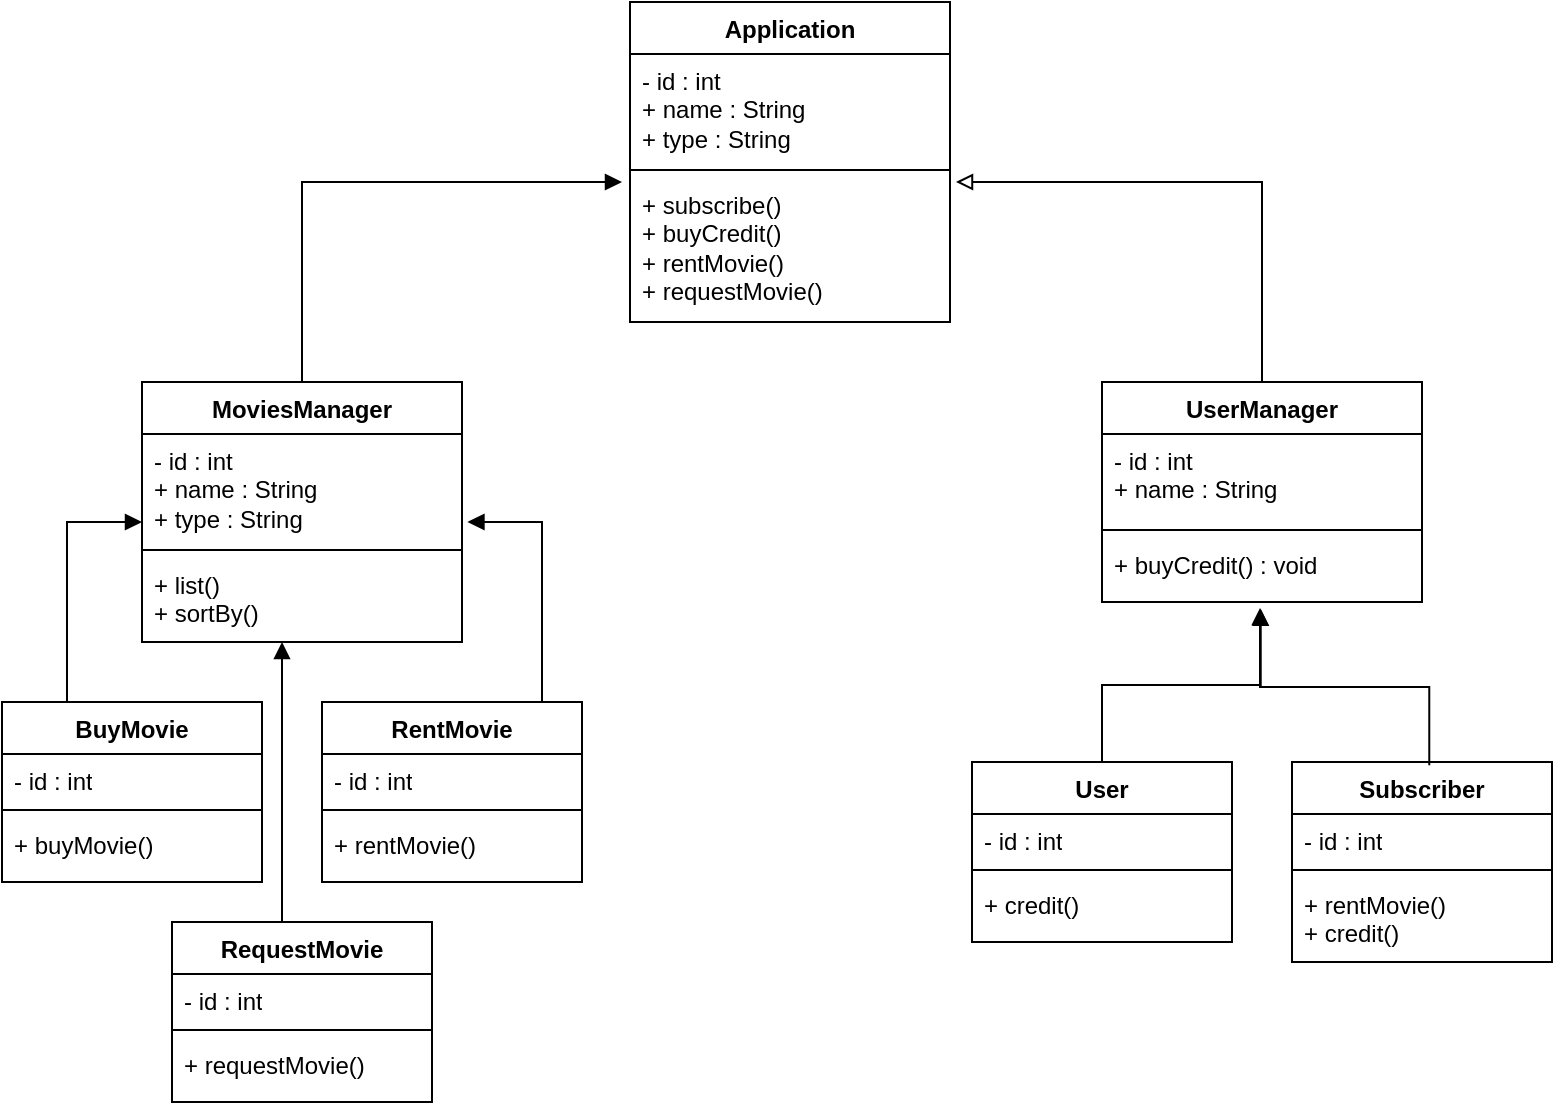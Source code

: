 <mxfile version="21.5.2" type="github">
  <diagram name="Sayfa -1" id="B3HJW1qY4KNnV15-LGAk">
    <mxGraphModel dx="1400" dy="764" grid="1" gridSize="10" guides="1" tooltips="1" connect="1" arrows="1" fold="1" page="1" pageScale="1" pageWidth="827" pageHeight="1169" math="0" shadow="0">
      <root>
        <mxCell id="0" />
        <mxCell id="1" parent="0" />
        <mxCell id="rTVXP2xnwA0jdafpRIUu-1" value="Application" style="swimlane;fontStyle=1;align=center;verticalAlign=top;childLayout=stackLayout;horizontal=1;startSize=26;horizontalStack=0;resizeParent=1;resizeParentMax=0;resizeLast=0;collapsible=1;marginBottom=0;whiteSpace=wrap;html=1;" vertex="1" parent="1">
          <mxGeometry x="334" y="60" width="160" height="160" as="geometry" />
        </mxCell>
        <mxCell id="rTVXP2xnwA0jdafpRIUu-2" value="- id : int&lt;br&gt;+ name : String&lt;br&gt;+ type : String" style="text;strokeColor=none;fillColor=none;align=left;verticalAlign=top;spacingLeft=4;spacingRight=4;overflow=hidden;rotatable=0;points=[[0,0.5],[1,0.5]];portConstraint=eastwest;whiteSpace=wrap;html=1;" vertex="1" parent="rTVXP2xnwA0jdafpRIUu-1">
          <mxGeometry y="26" width="160" height="54" as="geometry" />
        </mxCell>
        <mxCell id="rTVXP2xnwA0jdafpRIUu-3" value="" style="line;strokeWidth=1;fillColor=none;align=left;verticalAlign=middle;spacingTop=-1;spacingLeft=3;spacingRight=3;rotatable=0;labelPosition=right;points=[];portConstraint=eastwest;strokeColor=inherit;" vertex="1" parent="rTVXP2xnwA0jdafpRIUu-1">
          <mxGeometry y="80" width="160" height="8" as="geometry" />
        </mxCell>
        <mxCell id="rTVXP2xnwA0jdafpRIUu-4" value="+ subscribe()&lt;br&gt;+ buyCredit()&lt;br&gt;+ rentMovie()&lt;br&gt;+ requestMovie()" style="text;strokeColor=none;fillColor=none;align=left;verticalAlign=top;spacingLeft=4;spacingRight=4;overflow=hidden;rotatable=0;points=[[0,0.5],[1,0.5]];portConstraint=eastwest;whiteSpace=wrap;html=1;" vertex="1" parent="rTVXP2xnwA0jdafpRIUu-1">
          <mxGeometry y="88" width="160" height="72" as="geometry" />
        </mxCell>
        <mxCell id="rTVXP2xnwA0jdafpRIUu-5" value="MoviesManager" style="swimlane;fontStyle=1;align=center;verticalAlign=top;childLayout=stackLayout;horizontal=1;startSize=26;horizontalStack=0;resizeParent=1;resizeParentMax=0;resizeLast=0;collapsible=1;marginBottom=0;whiteSpace=wrap;html=1;" vertex="1" parent="1">
          <mxGeometry x="90" y="250" width="160" height="130" as="geometry" />
        </mxCell>
        <mxCell id="rTVXP2xnwA0jdafpRIUu-6" value="- id : int&lt;br&gt;+ name : String&lt;br&gt;+ type : String" style="text;strokeColor=none;fillColor=none;align=left;verticalAlign=top;spacingLeft=4;spacingRight=4;overflow=hidden;rotatable=0;points=[[0,0.5],[1,0.5]];portConstraint=eastwest;whiteSpace=wrap;html=1;" vertex="1" parent="rTVXP2xnwA0jdafpRIUu-5">
          <mxGeometry y="26" width="160" height="54" as="geometry" />
        </mxCell>
        <mxCell id="rTVXP2xnwA0jdafpRIUu-7" value="" style="line;strokeWidth=1;fillColor=none;align=left;verticalAlign=middle;spacingTop=-1;spacingLeft=3;spacingRight=3;rotatable=0;labelPosition=right;points=[];portConstraint=eastwest;strokeColor=inherit;" vertex="1" parent="rTVXP2xnwA0jdafpRIUu-5">
          <mxGeometry y="80" width="160" height="8" as="geometry" />
        </mxCell>
        <mxCell id="rTVXP2xnwA0jdafpRIUu-8" value="+ list()&lt;br&gt;+ sortBy()" style="text;strokeColor=none;fillColor=none;align=left;verticalAlign=top;spacingLeft=4;spacingRight=4;overflow=hidden;rotatable=0;points=[[0,0.5],[1,0.5]];portConstraint=eastwest;whiteSpace=wrap;html=1;" vertex="1" parent="rTVXP2xnwA0jdafpRIUu-5">
          <mxGeometry y="88" width="160" height="42" as="geometry" />
        </mxCell>
        <mxCell id="rTVXP2xnwA0jdafpRIUu-9" value="UserManager" style="swimlane;fontStyle=1;align=center;verticalAlign=top;childLayout=stackLayout;horizontal=1;startSize=26;horizontalStack=0;resizeParent=1;resizeParentMax=0;resizeLast=0;collapsible=1;marginBottom=0;whiteSpace=wrap;html=1;" vertex="1" parent="1">
          <mxGeometry x="570" y="250" width="160" height="110" as="geometry" />
        </mxCell>
        <mxCell id="rTVXP2xnwA0jdafpRIUu-10" value="- id : int&lt;br&gt;+ name : String" style="text;strokeColor=none;fillColor=none;align=left;verticalAlign=top;spacingLeft=4;spacingRight=4;overflow=hidden;rotatable=0;points=[[0,0.5],[1,0.5]];portConstraint=eastwest;whiteSpace=wrap;html=1;" vertex="1" parent="rTVXP2xnwA0jdafpRIUu-9">
          <mxGeometry y="26" width="160" height="44" as="geometry" />
        </mxCell>
        <mxCell id="rTVXP2xnwA0jdafpRIUu-11" value="" style="line;strokeWidth=1;fillColor=none;align=left;verticalAlign=middle;spacingTop=-1;spacingLeft=3;spacingRight=3;rotatable=0;labelPosition=right;points=[];portConstraint=eastwest;strokeColor=inherit;" vertex="1" parent="rTVXP2xnwA0jdafpRIUu-9">
          <mxGeometry y="70" width="160" height="8" as="geometry" />
        </mxCell>
        <mxCell id="rTVXP2xnwA0jdafpRIUu-12" value="+ buyCredit() : void" style="text;strokeColor=none;fillColor=none;align=left;verticalAlign=top;spacingLeft=4;spacingRight=4;overflow=hidden;rotatable=0;points=[[0,0.5],[1,0.5]];portConstraint=eastwest;whiteSpace=wrap;html=1;" vertex="1" parent="rTVXP2xnwA0jdafpRIUu-9">
          <mxGeometry y="78" width="160" height="32" as="geometry" />
        </mxCell>
        <mxCell id="rTVXP2xnwA0jdafpRIUu-14" value="BuyMovie" style="swimlane;fontStyle=1;align=center;verticalAlign=top;childLayout=stackLayout;horizontal=1;startSize=26;horizontalStack=0;resizeParent=1;resizeParentMax=0;resizeLast=0;collapsible=1;marginBottom=0;whiteSpace=wrap;html=1;" vertex="1" parent="1">
          <mxGeometry x="20" y="410" width="130" height="90" as="geometry" />
        </mxCell>
        <mxCell id="rTVXP2xnwA0jdafpRIUu-15" value="- id : int" style="text;strokeColor=none;fillColor=none;align=left;verticalAlign=top;spacingLeft=4;spacingRight=4;overflow=hidden;rotatable=0;points=[[0,0.5],[1,0.5]];portConstraint=eastwest;whiteSpace=wrap;html=1;" vertex="1" parent="rTVXP2xnwA0jdafpRIUu-14">
          <mxGeometry y="26" width="130" height="24" as="geometry" />
        </mxCell>
        <mxCell id="rTVXP2xnwA0jdafpRIUu-16" value="" style="line;strokeWidth=1;fillColor=none;align=left;verticalAlign=middle;spacingTop=-1;spacingLeft=3;spacingRight=3;rotatable=0;labelPosition=right;points=[];portConstraint=eastwest;strokeColor=inherit;" vertex="1" parent="rTVXP2xnwA0jdafpRIUu-14">
          <mxGeometry y="50" width="130" height="8" as="geometry" />
        </mxCell>
        <mxCell id="rTVXP2xnwA0jdafpRIUu-17" value="+ buyMovie()" style="text;strokeColor=none;fillColor=none;align=left;verticalAlign=top;spacingLeft=4;spacingRight=4;overflow=hidden;rotatable=0;points=[[0,0.5],[1,0.5]];portConstraint=eastwest;whiteSpace=wrap;html=1;" vertex="1" parent="rTVXP2xnwA0jdafpRIUu-14">
          <mxGeometry y="58" width="130" height="32" as="geometry" />
        </mxCell>
        <mxCell id="rTVXP2xnwA0jdafpRIUu-18" value="RentMovie" style="swimlane;fontStyle=1;align=center;verticalAlign=top;childLayout=stackLayout;horizontal=1;startSize=26;horizontalStack=0;resizeParent=1;resizeParentMax=0;resizeLast=0;collapsible=1;marginBottom=0;whiteSpace=wrap;html=1;" vertex="1" parent="1">
          <mxGeometry x="180" y="410" width="130" height="90" as="geometry" />
        </mxCell>
        <mxCell id="rTVXP2xnwA0jdafpRIUu-19" value="- id : int" style="text;strokeColor=none;fillColor=none;align=left;verticalAlign=top;spacingLeft=4;spacingRight=4;overflow=hidden;rotatable=0;points=[[0,0.5],[1,0.5]];portConstraint=eastwest;whiteSpace=wrap;html=1;" vertex="1" parent="rTVXP2xnwA0jdafpRIUu-18">
          <mxGeometry y="26" width="130" height="24" as="geometry" />
        </mxCell>
        <mxCell id="rTVXP2xnwA0jdafpRIUu-20" value="" style="line;strokeWidth=1;fillColor=none;align=left;verticalAlign=middle;spacingTop=-1;spacingLeft=3;spacingRight=3;rotatable=0;labelPosition=right;points=[];portConstraint=eastwest;strokeColor=inherit;" vertex="1" parent="rTVXP2xnwA0jdafpRIUu-18">
          <mxGeometry y="50" width="130" height="8" as="geometry" />
        </mxCell>
        <mxCell id="rTVXP2xnwA0jdafpRIUu-21" value="+ rentMovie()" style="text;strokeColor=none;fillColor=none;align=left;verticalAlign=top;spacingLeft=4;spacingRight=4;overflow=hidden;rotatable=0;points=[[0,0.5],[1,0.5]];portConstraint=eastwest;whiteSpace=wrap;html=1;" vertex="1" parent="rTVXP2xnwA0jdafpRIUu-18">
          <mxGeometry y="58" width="130" height="32" as="geometry" />
        </mxCell>
        <mxCell id="rTVXP2xnwA0jdafpRIUu-22" value="User" style="swimlane;fontStyle=1;align=center;verticalAlign=top;childLayout=stackLayout;horizontal=1;startSize=26;horizontalStack=0;resizeParent=1;resizeParentMax=0;resizeLast=0;collapsible=1;marginBottom=0;whiteSpace=wrap;html=1;" vertex="1" parent="1">
          <mxGeometry x="505" y="440" width="130" height="90" as="geometry" />
        </mxCell>
        <mxCell id="rTVXP2xnwA0jdafpRIUu-23" value="- id : int" style="text;strokeColor=none;fillColor=none;align=left;verticalAlign=top;spacingLeft=4;spacingRight=4;overflow=hidden;rotatable=0;points=[[0,0.5],[1,0.5]];portConstraint=eastwest;whiteSpace=wrap;html=1;" vertex="1" parent="rTVXP2xnwA0jdafpRIUu-22">
          <mxGeometry y="26" width="130" height="24" as="geometry" />
        </mxCell>
        <mxCell id="rTVXP2xnwA0jdafpRIUu-24" value="" style="line;strokeWidth=1;fillColor=none;align=left;verticalAlign=middle;spacingTop=-1;spacingLeft=3;spacingRight=3;rotatable=0;labelPosition=right;points=[];portConstraint=eastwest;strokeColor=inherit;" vertex="1" parent="rTVXP2xnwA0jdafpRIUu-22">
          <mxGeometry y="50" width="130" height="8" as="geometry" />
        </mxCell>
        <mxCell id="rTVXP2xnwA0jdafpRIUu-25" value="+ credit()" style="text;strokeColor=none;fillColor=none;align=left;verticalAlign=top;spacingLeft=4;spacingRight=4;overflow=hidden;rotatable=0;points=[[0,0.5],[1,0.5]];portConstraint=eastwest;whiteSpace=wrap;html=1;" vertex="1" parent="rTVXP2xnwA0jdafpRIUu-22">
          <mxGeometry y="58" width="130" height="32" as="geometry" />
        </mxCell>
        <mxCell id="rTVXP2xnwA0jdafpRIUu-26" value="Subscriber" style="swimlane;fontStyle=1;align=center;verticalAlign=top;childLayout=stackLayout;horizontal=1;startSize=26;horizontalStack=0;resizeParent=1;resizeParentMax=0;resizeLast=0;collapsible=1;marginBottom=0;whiteSpace=wrap;html=1;" vertex="1" parent="1">
          <mxGeometry x="665" y="440" width="130" height="100" as="geometry" />
        </mxCell>
        <mxCell id="rTVXP2xnwA0jdafpRIUu-27" value="- id : int" style="text;strokeColor=none;fillColor=none;align=left;verticalAlign=top;spacingLeft=4;spacingRight=4;overflow=hidden;rotatable=0;points=[[0,0.5],[1,0.5]];portConstraint=eastwest;whiteSpace=wrap;html=1;" vertex="1" parent="rTVXP2xnwA0jdafpRIUu-26">
          <mxGeometry y="26" width="130" height="24" as="geometry" />
        </mxCell>
        <mxCell id="rTVXP2xnwA0jdafpRIUu-28" value="" style="line;strokeWidth=1;fillColor=none;align=left;verticalAlign=middle;spacingTop=-1;spacingLeft=3;spacingRight=3;rotatable=0;labelPosition=right;points=[];portConstraint=eastwest;strokeColor=inherit;" vertex="1" parent="rTVXP2xnwA0jdafpRIUu-26">
          <mxGeometry y="50" width="130" height="8" as="geometry" />
        </mxCell>
        <mxCell id="rTVXP2xnwA0jdafpRIUu-29" value="+ rentMovie()&lt;br&gt;+ credit()" style="text;strokeColor=none;fillColor=none;align=left;verticalAlign=top;spacingLeft=4;spacingRight=4;overflow=hidden;rotatable=0;points=[[0,0.5],[1,0.5]];portConstraint=eastwest;whiteSpace=wrap;html=1;" vertex="1" parent="rTVXP2xnwA0jdafpRIUu-26">
          <mxGeometry y="58" width="130" height="42" as="geometry" />
        </mxCell>
        <mxCell id="rTVXP2xnwA0jdafpRIUu-30" value="RequestMovie" style="swimlane;fontStyle=1;align=center;verticalAlign=top;childLayout=stackLayout;horizontal=1;startSize=26;horizontalStack=0;resizeParent=1;resizeParentMax=0;resizeLast=0;collapsible=1;marginBottom=0;whiteSpace=wrap;html=1;" vertex="1" parent="1">
          <mxGeometry x="105" y="520" width="130" height="90" as="geometry" />
        </mxCell>
        <mxCell id="rTVXP2xnwA0jdafpRIUu-31" value="- id : int" style="text;strokeColor=none;fillColor=none;align=left;verticalAlign=top;spacingLeft=4;spacingRight=4;overflow=hidden;rotatable=0;points=[[0,0.5],[1,0.5]];portConstraint=eastwest;whiteSpace=wrap;html=1;" vertex="1" parent="rTVXP2xnwA0jdafpRIUu-30">
          <mxGeometry y="26" width="130" height="24" as="geometry" />
        </mxCell>
        <mxCell id="rTVXP2xnwA0jdafpRIUu-32" value="" style="line;strokeWidth=1;fillColor=none;align=left;verticalAlign=middle;spacingTop=-1;spacingLeft=3;spacingRight=3;rotatable=0;labelPosition=right;points=[];portConstraint=eastwest;strokeColor=inherit;" vertex="1" parent="rTVXP2xnwA0jdafpRIUu-30">
          <mxGeometry y="50" width="130" height="8" as="geometry" />
        </mxCell>
        <mxCell id="rTVXP2xnwA0jdafpRIUu-33" value="+ requestMovie()" style="text;strokeColor=none;fillColor=none;align=left;verticalAlign=top;spacingLeft=4;spacingRight=4;overflow=hidden;rotatable=0;points=[[0,0.5],[1,0.5]];portConstraint=eastwest;whiteSpace=wrap;html=1;" vertex="1" parent="rTVXP2xnwA0jdafpRIUu-30">
          <mxGeometry y="58" width="130" height="32" as="geometry" />
        </mxCell>
        <mxCell id="rTVXP2xnwA0jdafpRIUu-34" value="" style="html=1;verticalAlign=bottom;endArrow=block;edgeStyle=elbowEdgeStyle;elbow=vertical;curved=0;rounded=0;exitX=0.5;exitY=0;exitDx=0;exitDy=0;entryX=-0.025;entryY=0.028;entryDx=0;entryDy=0;entryPerimeter=0;" edge="1" parent="1" source="rTVXP2xnwA0jdafpRIUu-5" target="rTVXP2xnwA0jdafpRIUu-4">
          <mxGeometry width="80" relative="1" as="geometry">
            <mxPoint x="270" y="310" as="sourcePoint" />
            <mxPoint x="350" y="310" as="targetPoint" />
            <Array as="points">
              <mxPoint x="250" y="150" />
            </Array>
          </mxGeometry>
        </mxCell>
        <mxCell id="rTVXP2xnwA0jdafpRIUu-35" value="" style="html=1;verticalAlign=bottom;endArrow=block;edgeStyle=elbowEdgeStyle;elbow=vertical;curved=0;rounded=0;exitX=0.5;exitY=0;exitDx=0;exitDy=0;endFill=0;" edge="1" parent="1" source="rTVXP2xnwA0jdafpRIUu-9">
          <mxGeometry width="80" relative="1" as="geometry">
            <mxPoint x="580" y="230" as="sourcePoint" />
            <mxPoint x="497" y="150" as="targetPoint" />
            <Array as="points">
              <mxPoint x="580" y="150" />
            </Array>
          </mxGeometry>
        </mxCell>
        <mxCell id="rTVXP2xnwA0jdafpRIUu-36" value="" style="html=1;verticalAlign=bottom;endArrow=block;edgeStyle=elbowEdgeStyle;elbow=vertical;curved=0;rounded=0;exitX=0.25;exitY=0;exitDx=0;exitDy=0;" edge="1" parent="1" source="rTVXP2xnwA0jdafpRIUu-14">
          <mxGeometry width="80" relative="1" as="geometry">
            <mxPoint x="70" y="420" as="sourcePoint" />
            <mxPoint x="90" y="320" as="targetPoint" />
            <Array as="points">
              <mxPoint x="150" y="320" />
            </Array>
          </mxGeometry>
        </mxCell>
        <mxCell id="rTVXP2xnwA0jdafpRIUu-37" value="" style="html=1;verticalAlign=bottom;endArrow=block;edgeStyle=elbowEdgeStyle;elbow=vertical;curved=0;rounded=0;exitX=0.25;exitY=0;exitDx=0;exitDy=0;" edge="1" parent="1">
          <mxGeometry width="80" relative="1" as="geometry">
            <mxPoint x="160" y="520" as="sourcePoint" />
            <mxPoint x="160" y="380" as="targetPoint" />
            <Array as="points">
              <mxPoint x="257" y="430" />
            </Array>
          </mxGeometry>
        </mxCell>
        <mxCell id="rTVXP2xnwA0jdafpRIUu-38" value="" style="html=1;verticalAlign=bottom;endArrow=block;edgeStyle=elbowEdgeStyle;elbow=vertical;curved=0;rounded=0;exitX=0.25;exitY=0;exitDx=0;exitDy=0;entryX=1.017;entryY=0.804;entryDx=0;entryDy=0;entryPerimeter=0;" edge="1" parent="1" target="rTVXP2xnwA0jdafpRIUu-6">
          <mxGeometry width="80" relative="1" as="geometry">
            <mxPoint x="290" y="410" as="sourcePoint" />
            <mxPoint x="327" y="320" as="targetPoint" />
            <Array as="points">
              <mxPoint x="387" y="320" />
            </Array>
          </mxGeometry>
        </mxCell>
        <mxCell id="rTVXP2xnwA0jdafpRIUu-39" value="" style="html=1;verticalAlign=bottom;endArrow=block;edgeStyle=elbowEdgeStyle;elbow=vertical;curved=0;rounded=0;exitX=0.5;exitY=0;exitDx=0;exitDy=0;entryX=0.496;entryY=1.105;entryDx=0;entryDy=0;entryPerimeter=0;" edge="1" parent="1" source="rTVXP2xnwA0jdafpRIUu-22" target="rTVXP2xnwA0jdafpRIUu-12">
          <mxGeometry width="80" relative="1" as="geometry">
            <mxPoint x="570" y="450" as="sourcePoint" />
            <mxPoint x="650" y="370" as="targetPoint" />
            <Array as="points" />
          </mxGeometry>
        </mxCell>
        <mxCell id="rTVXP2xnwA0jdafpRIUu-40" value="" style="html=1;verticalAlign=bottom;endArrow=block;edgeStyle=elbowEdgeStyle;elbow=vertical;curved=0;rounded=0;exitX=0.528;exitY=0.016;exitDx=0;exitDy=0;entryX=0.496;entryY=1.105;entryDx=0;entryDy=0;entryPerimeter=0;exitPerimeter=0;" edge="1" parent="1" source="rTVXP2xnwA0jdafpRIUu-26">
          <mxGeometry width="80" relative="1" as="geometry">
            <mxPoint x="570" y="440" as="sourcePoint" />
            <mxPoint x="649" y="363" as="targetPoint" />
            <Array as="points" />
          </mxGeometry>
        </mxCell>
      </root>
    </mxGraphModel>
  </diagram>
</mxfile>
